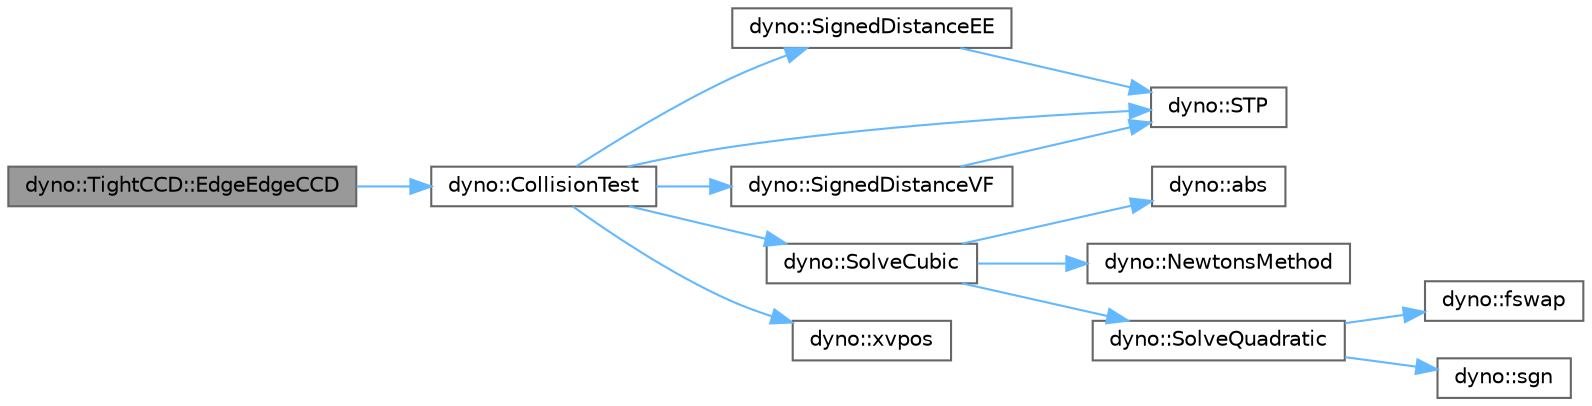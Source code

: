 digraph "dyno::TightCCD::EdgeEdgeCCD"
{
 // LATEX_PDF_SIZE
  bgcolor="transparent";
  edge [fontname=Helvetica,fontsize=10,labelfontname=Helvetica,labelfontsize=10];
  node [fontname=Helvetica,fontsize=10,shape=box,height=0.2,width=0.4];
  rankdir="LR";
  Node1 [id="Node000001",label="dyno::TightCCD::EdgeEdgeCCD",height=0.2,width=0.4,color="gray40", fillcolor="grey60", style="filled", fontcolor="black",tooltip="Do a continuous collision detection between two edges."];
  Node1 -> Node2 [id="edge1_Node000001_Node000002",color="steelblue1",style="solid",tooltip=" "];
  Node2 [id="Node000002",label="dyno::CollisionTest",height=0.2,width=0.4,color="grey40", fillcolor="white", style="filled",URL="$namespacedyno.html#af1897d3b55f5dce9c81f21e3e772440b",tooltip=" "];
  Node2 -> Node3 [id="edge2_Node000002_Node000003",color="steelblue1",style="solid",tooltip=" "];
  Node3 [id="Node000003",label="dyno::SignedDistanceEE",height=0.2,width=0.4,color="grey40", fillcolor="white", style="filled",URL="$namespacedyno.html#a99de429e50e561b13657740b78ec98af",tooltip=" "];
  Node3 -> Node4 [id="edge3_Node000003_Node000004",color="steelblue1",style="solid",tooltip=" "];
  Node4 [id="Node000004",label="dyno::STP",height=0.2,width=0.4,color="grey40", fillcolor="white", style="filled",URL="$namespacedyno.html#aaa2f174b95b1373803bba7e76b80627a",tooltip=" "];
  Node2 -> Node5 [id="edge4_Node000002_Node000005",color="steelblue1",style="solid",tooltip=" "];
  Node5 [id="Node000005",label="dyno::SignedDistanceVF",height=0.2,width=0.4,color="grey40", fillcolor="white", style="filled",URL="$namespacedyno.html#a7403a06b22996a6319abc58784a2d9ce",tooltip=" "];
  Node5 -> Node4 [id="edge5_Node000005_Node000004",color="steelblue1",style="solid",tooltip=" "];
  Node2 -> Node6 [id="edge6_Node000002_Node000006",color="steelblue1",style="solid",tooltip=" "];
  Node6 [id="Node000006",label="dyno::SolveCubic",height=0.2,width=0.4,color="grey40", fillcolor="white", style="filled",URL="$namespacedyno.html#a9479936583ad32080e962557829c3a17",tooltip=" "];
  Node6 -> Node7 [id="edge7_Node000006_Node000007",color="steelblue1",style="solid",tooltip=" "];
  Node7 [id="Node000007",label="dyno::abs",height=0.2,width=0.4,color="grey40", fillcolor="white", style="filled",URL="$namespacedyno.html#a611f1e43a5ee147f9c3f11d256378bbe",tooltip=" "];
  Node6 -> Node8 [id="edge8_Node000006_Node000008",color="steelblue1",style="solid",tooltip=" "];
  Node8 [id="Node000008",label="dyno::NewtonsMethod",height=0.2,width=0.4,color="grey40", fillcolor="white", style="filled",URL="$namespacedyno.html#ac79775da25c1b62eae94e01f3f6fc067",tooltip=" "];
  Node6 -> Node9 [id="edge9_Node000006_Node000009",color="steelblue1",style="solid",tooltip=" "];
  Node9 [id="Node000009",label="dyno::SolveQuadratic",height=0.2,width=0.4,color="grey40", fillcolor="white", style="filled",URL="$namespacedyno.html#a8a71cf77e1cc062d571bf1a3f4c97ed9",tooltip=" "];
  Node9 -> Node10 [id="edge10_Node000009_Node000010",color="steelblue1",style="solid",tooltip=" "];
  Node10 [id="Node000010",label="dyno::fswap",height=0.2,width=0.4,color="grey40", fillcolor="white", style="filled",URL="$namespacedyno.html#ac28293da154288c1b69084011357514c",tooltip=" "];
  Node9 -> Node11 [id="edge11_Node000009_Node000011",color="steelblue1",style="solid",tooltip=" "];
  Node11 [id="Node000011",label="dyno::sgn",height=0.2,width=0.4,color="grey40", fillcolor="white", style="filled",URL="$namespacedyno.html#af7a9e6439aa4a13655c6bb5206d8b967",tooltip=" "];
  Node2 -> Node4 [id="edge12_Node000002_Node000004",color="steelblue1",style="solid",tooltip=" "];
  Node2 -> Node12 [id="edge13_Node000002_Node000012",color="steelblue1",style="solid",tooltip=" "];
  Node12 [id="Node000012",label="dyno::xvpos",height=0.2,width=0.4,color="grey40", fillcolor="white", style="filled",URL="$namespacedyno.html#a256ad8ae0ff66131ff4bea9d3030581c",tooltip=" "];
}
